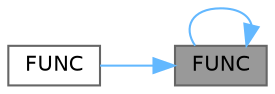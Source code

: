 digraph "FUNC"
{
 // LATEX_PDF_SIZE
  bgcolor="transparent";
  edge [fontname=Helvetica,fontsize=10,labelfontname=Helvetica,labelfontsize=10];
  node [fontname=Helvetica,fontsize=10,shape=box,height=0.2,width=0.4];
  rankdir="RL";
  Node1 [id="Node000001",label="FUNC",height=0.2,width=0.4,color="gray40", fillcolor="grey60", style="filled", fontcolor="black",tooltip="Initialization runnable for the Gate Driver Controller."];
  Node1 -> Node1 [id="edge1_Node000001_Node000001",dir="back",color="steelblue1",style="solid",tooltip=" "];
  Node1 -> Node2 [id="edge2_Node000001_Node000002",dir="back",color="steelblue1",style="solid",tooltip=" "];
  Node2 [id="Node000002",label="FUNC",height=0.2,width=0.4,color="grey40", fillcolor="white", style="filled",URL="$_gate_driver_controller__ru_refresh_8c.html#ae17ce8db3f9e86d6fac69fac3635cf26",tooltip="Refresh runnable for the Gate Driver Controller."];
}

